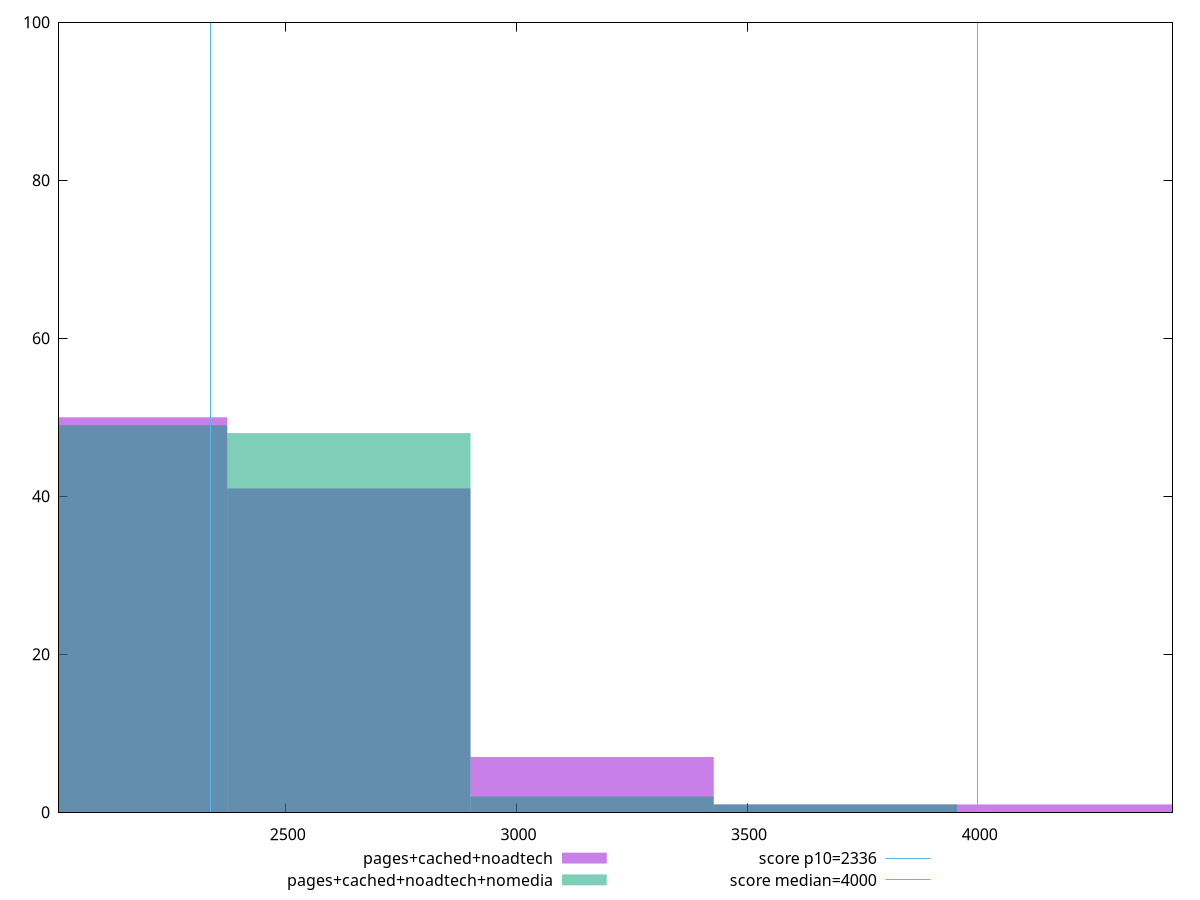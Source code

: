 reset

$pagesCachedNoadtech <<EOF
3164.075169901217 7
2636.7293082510146 41
2109.3834466008116 50
4218.766893201623 1
3691.42103155142 1
EOF

$pagesCachedNoadtechNomedia <<EOF
2636.7293082510146 48
2109.3834466008116 49
3164.075169901217 2
3691.42103155142 1
EOF

set key outside below
set boxwidth 527.3458616502029
set xrange [2008.3200000000002:4422.305]
set yrange [0:100]
set trange [0:100]
set style fill transparent solid 0.5 noborder

set parametric
set terminal svg size 640, 500 enhanced background rgb 'white'
set output "report_00015_2021-02-09T16-11-33.973Z/first-contentful-paint/comparison/histogram/2_vs_3.svg"

plot $pagesCachedNoadtech title "pages+cached+noadtech" with boxes, \
     $pagesCachedNoadtechNomedia title "pages+cached+noadtech+nomedia" with boxes, \
     2336,t title "score p10=2336", \
     4000,t title "score median=4000"

reset
